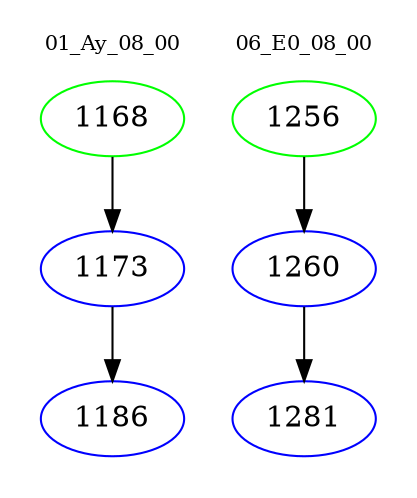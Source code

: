 digraph{
subgraph cluster_0 {
color = white
label = "01_Ay_08_00";
fontsize=10;
T0_1168 [label="1168", color="green"]
T0_1168 -> T0_1173 [color="black"]
T0_1173 [label="1173", color="blue"]
T0_1173 -> T0_1186 [color="black"]
T0_1186 [label="1186", color="blue"]
}
subgraph cluster_1 {
color = white
label = "06_E0_08_00";
fontsize=10;
T1_1256 [label="1256", color="green"]
T1_1256 -> T1_1260 [color="black"]
T1_1260 [label="1260", color="blue"]
T1_1260 -> T1_1281 [color="black"]
T1_1281 [label="1281", color="blue"]
}
}
